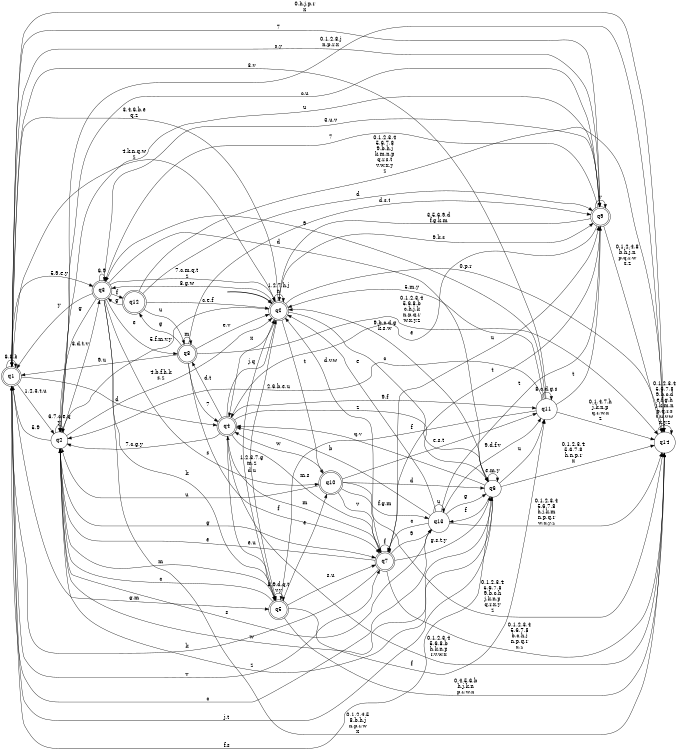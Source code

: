 digraph BlueStar {
__start0 [style = invis, shape = none, label = "", width = 0, height = 0];

rankdir=LR;
size="8,5";

s0 [style="rounded,filled", color="black", fillcolor="white" shape="doublecircle", label="q0"];
s1 [style="rounded,filled", color="black", fillcolor="white" shape="doublecircle", label="q1"];
s2 [style="filled", color="black", fillcolor="white" shape="circle", label="q2"];
s3 [style="rounded,filled", color="black", fillcolor="white" shape="doublecircle", label="q3"];
s4 [style="rounded,filled", color="black", fillcolor="white" shape="doublecircle", label="q4"];
s5 [style="rounded,filled", color="black", fillcolor="white" shape="doublecircle", label="q5"];
s6 [style="filled", color="black", fillcolor="white" shape="circle", label="q6"];
s7 [style="rounded,filled", color="black", fillcolor="white" shape="doublecircle", label="q7"];
s8 [style="rounded,filled", color="black", fillcolor="white" shape="doublecircle", label="q8"];
s9 [style="rounded,filled", color="black", fillcolor="white" shape="doublecircle", label="q9"];
s10 [style="rounded,filled", color="black", fillcolor="white" shape="doublecircle", label="q10"];
s11 [style="filled", color="black", fillcolor="white" shape="circle", label="q11"];
s12 [style="rounded,filled", color="black", fillcolor="white" shape="doublecircle", label="q12"];
s13 [style="filled", color="black", fillcolor="white" shape="circle", label="q13"];
s14 [style="filled", color="black", fillcolor="white" shape="circle", label="q14"];
subgraph cluster_main { 
	graph [pad=".75", ranksep="0.15", nodesep="0.15"];
	 style=invis; 
	__start0 -> s0 [penwidth=2];
}
s0 -> s0 [label="1,2,7,h,j\nn"];
s0 -> s1 [label="3,4,6,b,e\nq,z"];
s0 -> s2 [label="5,f,m,v,y"];
s0 -> s3 [label="8,g,w"];
s0 -> s4 [label="x"];
s0 -> s5 [label="d,u"];
s0 -> s6 [label="c"];
s0 -> s9 [label="9,k,s"];
s0 -> s10 [label="t"];
s0 -> s14 [label="0,p,r"];
s1 -> s0 [label="4,k,n,q,w\nz"];
s1 -> s1 [label="6,8,b"];
s1 -> s2 [label="1,2,3,t,u"];
s1 -> s3 [label="5,9,e,y"];
s1 -> s4 [label="d"];
s1 -> s5 [label="g,m"];
s1 -> s6 [label="f,s"];
s1 -> s7 [label="v"];
s1 -> s9 [label="7"];
s1 -> s13 [label="c"];
s1 -> s14 [label="0,h,j,p,r\nx"];
s2 -> s0 [label="4,b,f,h,k\ns,z"];
s2 -> s1 [label="5,9"];
s2 -> s2 [label="6,7,c,e,q\ny"];
s2 -> s3 [label="3,d,t,v"];
s2 -> s5 [label="m"];
s2 -> s6 [label="w"];
s2 -> s7 [label="g"];
s2 -> s9 [label="u"];
s2 -> s14 [label="0,1,2,8,j\nn,p,r,x"];
s3 -> s0 [label="7,c,m,q,t\nz"];
s3 -> s1 [label="y"];
s3 -> s2 [label="g"];
s3 -> s3 [label="6,9"];
s3 -> s5 [label="k"];
s3 -> s6 [label="d"];
s3 -> s8 [label="e"];
s3 -> s9 [label="3,u,v"];
s3 -> s10 [label="s"];
s3 -> s12 [label="f"];
s3 -> s14 [label="0,1,2,4,5\n8,b,h,j\nn,p,r,w\nx"];
s4 -> s0 [label="j,q"];
s4 -> s2 [label="7,c,g,y"];
s4 -> s5 [label="e,u"];
s4 -> s6 [label="z"];
s4 -> s7 [label="m,s"];
s4 -> s8 [label="d,t"];
s4 -> s11 [label="9,f"];
s4 -> s14 [label="0,1,2,3,4\n5,6,8,b\nh,k,n,p\nr,v,w,x"];
s5 -> s0 [label="1,2,3,7,g\nm,z"];
s5 -> s2 [label="c"];
s5 -> s5 [label="8,9,d,q,t\nv,y"];
s5 -> s7 [label="s,u"];
s5 -> s10 [label="e"];
s5 -> s11 [label="f"];
s5 -> s14 [label="0,4,5,6,b\nh,j,k,n\np,r,w,x"];
s6 -> s0 [label="9,b,c,d,g\nk,s,w"];
s6 -> s1 [label="j,t"];
s6 -> s2 [label="z"];
s6 -> s4 [label="q,v"];
s6 -> s6 [label="e,m,y"];
s6 -> s11 [label="u"];
s6 -> s13 [label="f"];
s6 -> s14 [label="0,1,2,3,4\n5,6,7,8\nh,n,p,r\nx"];
s7 -> s0 [label="d,v,w"];
s7 -> s1 [label="k"];
s7 -> s2 [label="e"];
s7 -> s4 [label="m"];
s7 -> s6 [label="g,s,t,y"];
s7 -> s7 [label="f"];
s7 -> s9 [label="u"];
s7 -> s13 [label="9"];
s7 -> s14 [label="0,1,2,3,4\n5,6,7,8\nb,c,h,j\nn,p,q,r\nx,z"];
s8 -> s0 [label="e,v"];
s8 -> s1 [label="9,u"];
s8 -> s4 [label="7"];
s8 -> s7 [label="f"];
s8 -> s8 [label="m"];
s8 -> s9 [label="d,s,t"];
s8 -> s12 [label="g"];
s8 -> s14 [label="0,1,2,3,4\n5,6,8,b\nc,h,j,k\nn,p,q,r\nw,x,y,z"];
s9 -> s0 [label="3,5,6,9,d\nf,g,k,m"];
s9 -> s1 [label="s,y"];
s9 -> s2 [label="c,u"];
s9 -> s3 [label="7"];
s9 -> s4 [label="e"];
s9 -> s7 [label="t"];
s9 -> s9 [label="v"];
s9 -> s14 [label="0,1,2,4,8\nb,h,j,n\np,q,r,w\nx,z"];
s10 -> s2 [label="u"];
s10 -> s4 [label="w"];
s10 -> s6 [label="d"];
s10 -> s7 [label="v"];
s10 -> s11 [label="e,s,t"];
s10 -> s13 [label="f,g,m"];
s10 -> s14 [label="0,1,2,3,4\n5,6,7,8\n9,b,c,h\nj,k,n,p\nq,r,x,y\nz"];
s11 -> s0 [label="5,m,y"];
s11 -> s1 [label="3,v"];
s11 -> s2 [label="2,6,b,e,u"];
s11 -> s3 [label="9"];
s11 -> s5 [label="f"];
s11 -> s9 [label="t"];
s11 -> s11 [label="8,c,d,g,s"];
s11 -> s14 [label="0,1,4,7,h\nj,k,n,p\nq,r,w,x\nz"];
s12 -> s0 [label="c,e,f"];
s12 -> s3 [label="g"];
s12 -> s8 [label="u"];
s12 -> s9 [label="d"];
s12 -> s14 [label="0,1,2,3,4\n5,6,7,8\n9,b,h,j\nk,m,n,p\nq,r,s,t\nv,w,x,y\nz"];
s13 -> s0 [label="e"];
s13 -> s2 [label="s"];
s13 -> s4 [label="b"];
s13 -> s6 [label="g"];
s13 -> s7 [label="c"];
s13 -> s9 [label="t"];
s13 -> s11 [label="9,d,f,v"];
s13 -> s13 [label="u"];
s13 -> s14 [label="0,1,2,3,4\n5,6,7,8\nh,j,k,m\nn,p,q,r\nw,x,y,z"];
s14 -> s14 [label="0,1,2,3,4\n5,6,7,8\n9,b,c,d\ne,f,g,h\nj,k,m,n\np,q,r,s\nt,u,v,w\nx,y,z"];

}